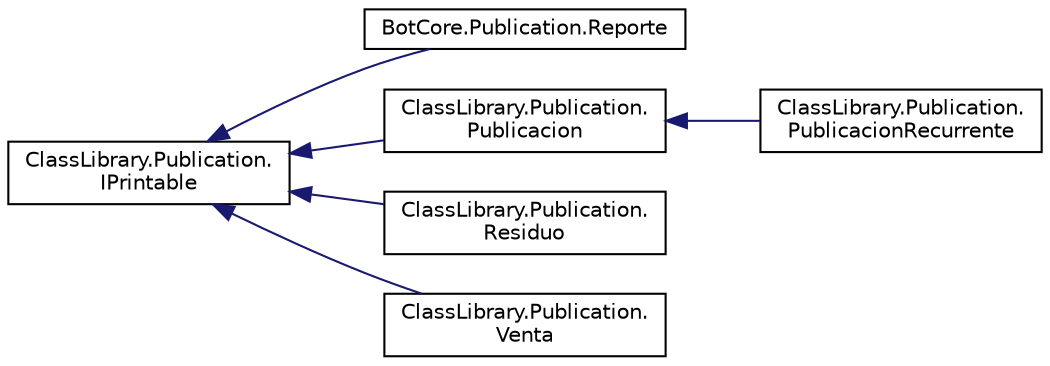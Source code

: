 digraph "Representación gráfica de la clase"
{
 // INTERACTIVE_SVG=YES
 // LATEX_PDF_SIZE
  edge [fontname="Helvetica",fontsize="10",labelfontname="Helvetica",labelfontsize="10"];
  node [fontname="Helvetica",fontsize="10",shape=record];
  rankdir="LR";
  Node0 [label="ClassLibrary.Publication.\lIPrintable",height=0.2,width=0.4,color="black", fillcolor="white", style="filled",URL="$interfaceClassLibrary_1_1Publication_1_1IPrintable.html",tooltip="Interfaz que unifica tipos cuyo objetivo es devolver texto al bot para imprimir y retornar al usuario..."];
  Node0 -> Node1 [dir="back",color="midnightblue",fontsize="10",style="solid",fontname="Helvetica"];
  Node1 [label="BotCore.Publication.Reporte",height=0.2,width=0.4,color="black", fillcolor="white", style="filled",URL="$classBotCore_1_1Publication_1_1Reporte.html",tooltip="Genera un reporte del historial de un , implementa la interfaz ."];
  Node0 -> Node2 [dir="back",color="midnightblue",fontsize="10",style="solid",fontname="Helvetica"];
  Node2 [label="ClassLibrary.Publication.\lPublicacion",height=0.2,width=0.4,color="black", fillcolor="white", style="filled",URL="$classClassLibrary_1_1Publication_1_1Publicacion.html",tooltip="Tipo base de publicación, comprende Descripcion, Residuo, Precio, Moneda, Cantidad,..."];
  Node2 -> Node3 [dir="back",color="midnightblue",fontsize="10",style="solid",fontname="Helvetica"];
  Node3 [label="ClassLibrary.Publication.\lPublicacionRecurrente",height=0.2,width=0.4,color="black", fillcolor="white", style="filled",URL="$classClassLibrary_1_1Publication_1_1PublicacionRecurrente.html",tooltip="Subclase de Publicacion, añade propiedad de Recurrencia del residuo."];
  Node0 -> Node4 [dir="back",color="midnightblue",fontsize="10",style="solid",fontname="Helvetica"];
  Node4 [label="ClassLibrary.Publication.\lResiduo",height=0.2,width=0.4,color="black", fillcolor="white", style="filled",URL="$classClassLibrary_1_1Publication_1_1Residuo.html",tooltip="Clase representativa de los disferentes residuos. Contiene Categorias, Descripcion,..."];
  Node0 -> Node5 [dir="back",color="midnightblue",fontsize="10",style="solid",fontname="Helvetica"];
  Node5 [label="ClassLibrary.Publication.\lVenta",height=0.2,width=0.4,color="black", fillcolor="white", style="filled",URL="$classClassLibrary_1_1Publication_1_1Venta.html",tooltip="Clase que reune las compras de Publicacion y los implicados, y se encarga de hacer la compra en sí...."];
}
